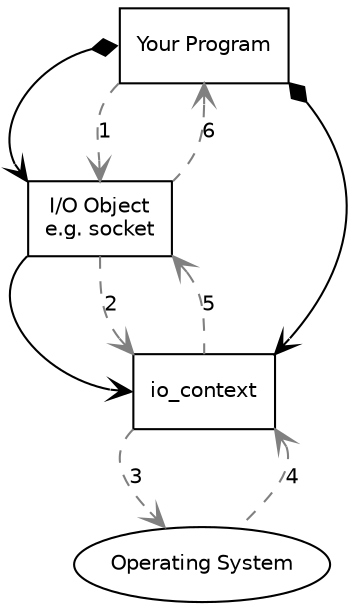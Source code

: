 digraph g
{
  graph
    [
      nodesep="0.6"
    ];

  edge
    [
      fontname="Helvetica",
      fontsize=10,
      labelfontname="Helvetica",
      labelfontsize=10
    ];

  node
    [
      fontname="Helvetica",
      fontsize=10,
      shape=box
    ];

  edge
    [
      arrowhead="open"
    ]

  // Program elements.
  {
    operating_system [ label="Operating System", shape=ellipse ];
    io_context [ label="io_context" ];
    io_object [ label="I/O Object\ne.g. socket" ];
    your_program [ label="Your Program" ];
  }

  // Owning relationships.
  {
    edge [ arrowtail=diamond, dir=both ];
    your_program:w -> io_object:nw;
    your_program:se -> io_context:ne;
  }

  // Non-owning relationships;
  {
    io_object:sw -> io_context:w;
  }

  // Actions.
  {
    edge [ style="dashed", color="#808080" ];

    // Forward actions.
    {
      your_program:sw -> io_object:n [ label="1" ];
      io_object:s -> io_context:nw [ label="2" ];
      io_context:sw -> operating_system:nw [ label="3" ];
    }

    // Reverse actions.
    {
      edge [ arrowhead=none, arrowtail=open, dir=both ];
      io_context:se -> operating_system:ne [ label="4" ];
      io_object:se -> io_context:n [ label="5" ];
      your_program:s -> io_object:ne [ label="6" ];
    }
  }
}
